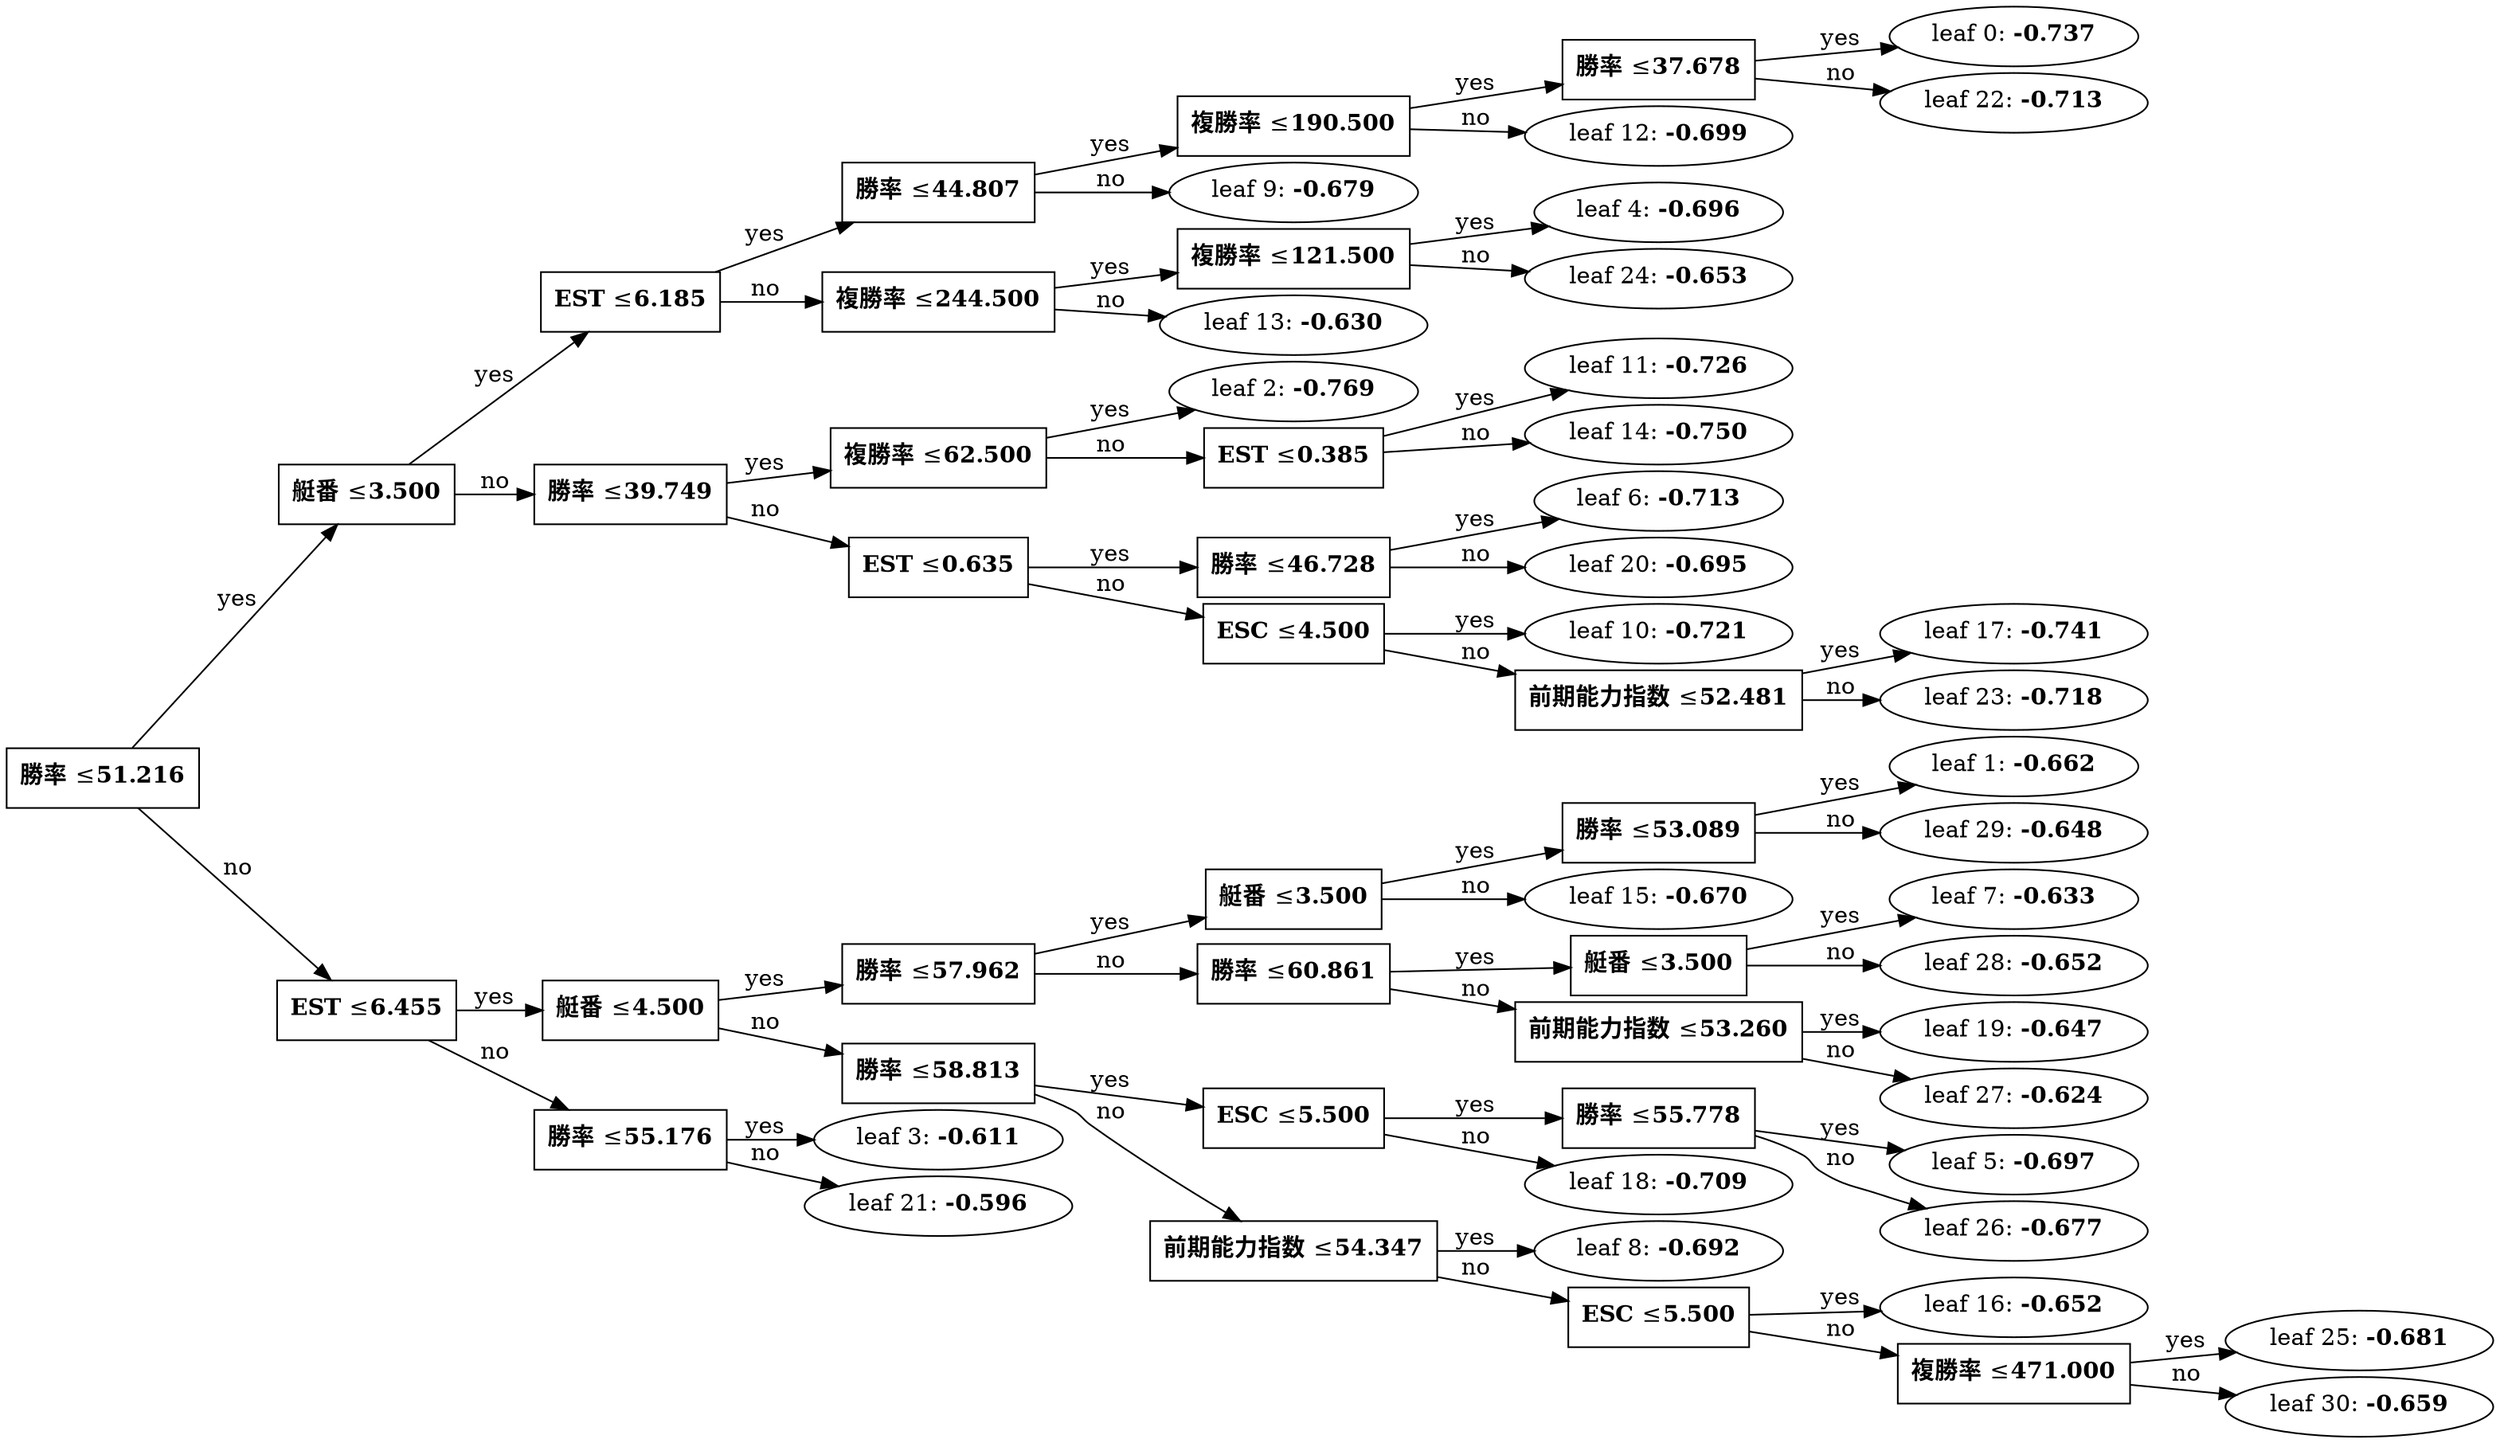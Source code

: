 digraph Tree {
	graph [nodesep=0.05 rankdir=LR ranksep=0.3]
	leaf0 [label=<leaf 0: <B>-0.737</B>> color=black fillcolor=white penwidth=1 shape=ellipse style=""]
	split21 -> leaf0 [label=yes color=black penwidth=1]
	leaf22 [label=<leaf 22: <B>-0.713</B>> color=black fillcolor=white penwidth=1 shape=ellipse style=""]
	split21 -> leaf22 [label=no color=black penwidth=1]
	split21 [label=<<B>勝率</B> &#8804;<B>37.678</B>> color=black fillcolor=white penwidth=1 shape=rectangle style=""]
	split11 -> split21 [label=yes color=black penwidth=1]
	leaf12 [label=<leaf 12: <B>-0.699</B>> color=black fillcolor=white penwidth=1 shape=ellipse style=""]
	split11 -> leaf12 [label=no color=black penwidth=1]
	split11 [label=<<B>複勝率</B> &#8804;<B>190.500</B>> color=black fillcolor=white penwidth=1 shape=rectangle style=""]
	split8 -> split11 [label=yes color=black penwidth=1]
	leaf9 [label=<leaf 9: <B>-0.679</B>> color=black fillcolor=white penwidth=1 shape=ellipse style=""]
	split8 -> leaf9 [label=no color=black penwidth=1]
	split8 [label=<<B>勝率</B> &#8804;<B>44.807</B>> color=black fillcolor=white penwidth=1 shape=rectangle style=""]
	split3 -> split8 [label=yes color=black penwidth=1]
	leaf4 [label=<leaf 4: <B>-0.696</B>> color=black fillcolor=white penwidth=1 shape=ellipse style=""]
	split23 -> leaf4 [label=yes color=black penwidth=1]
	leaf24 [label=<leaf 24: <B>-0.653</B>> color=black fillcolor=white penwidth=1 shape=ellipse style=""]
	split23 -> leaf24 [label=no color=black penwidth=1]
	split23 [label=<<B>複勝率</B> &#8804;<B>121.500</B>> color=black fillcolor=white penwidth=1 shape=rectangle style=""]
	split12 -> split23 [label=yes color=black penwidth=1]
	leaf13 [label=<leaf 13: <B>-0.630</B>> color=black fillcolor=white penwidth=1 shape=ellipse style=""]
	split12 -> leaf13 [label=no color=black penwidth=1]
	split12 [label=<<B>複勝率</B> &#8804;<B>244.500</B>> color=black fillcolor=white penwidth=1 shape=rectangle style=""]
	split3 -> split12 [label=no color=black penwidth=1]
	split3 [label=<<B>EST</B> &#8804;<B>6.185</B>> color=black fillcolor=white penwidth=1 shape=rectangle style=""]
	split1 -> split3 [label=yes color=black penwidth=1]
	leaf2 [label=<leaf 2: <B>-0.769</B>> color=black fillcolor=white penwidth=1 shape=ellipse style=""]
	split10 -> leaf2 [label=yes color=black penwidth=1]
	leaf11 [label=<leaf 11: <B>-0.726</B>> color=black fillcolor=white penwidth=1 shape=ellipse style=""]
	split13 -> leaf11 [label=yes color=black penwidth=1]
	leaf14 [label=<leaf 14: <B>-0.750</B>> color=black fillcolor=white penwidth=1 shape=ellipse style=""]
	split13 -> leaf14 [label=no color=black penwidth=1]
	split13 [label=<<B>EST</B> &#8804;<B>0.385</B>> color=black fillcolor=white penwidth=1 shape=rectangle style=""]
	split10 -> split13 [label=no color=black penwidth=1]
	split10 [label=<<B>複勝率</B> &#8804;<B>62.500</B>> color=black fillcolor=white penwidth=1 shape=rectangle style=""]
	split5 -> split10 [label=yes color=black penwidth=1]
	leaf6 [label=<leaf 6: <B>-0.713</B>> color=black fillcolor=white penwidth=1 shape=ellipse style=""]
	split19 -> leaf6 [label=yes color=black penwidth=1]
	leaf20 [label=<leaf 20: <B>-0.695</B>> color=black fillcolor=white penwidth=1 shape=ellipse style=""]
	split19 -> leaf20 [label=no color=black penwidth=1]
	split19 [label=<<B>勝率</B> &#8804;<B>46.728</B>> color=black fillcolor=white penwidth=1 shape=rectangle style=""]
	split9 -> split19 [label=yes color=black penwidth=1]
	leaf10 [label=<leaf 10: <B>-0.721</B>> color=black fillcolor=white penwidth=1 shape=ellipse style=""]
	split16 -> leaf10 [label=yes color=black penwidth=1]
	leaf17 [label=<leaf 17: <B>-0.741</B>> color=black fillcolor=white penwidth=1 shape=ellipse style=""]
	split22 -> leaf17 [label=yes color=black penwidth=1]
	leaf23 [label=<leaf 23: <B>-0.718</B>> color=black fillcolor=white penwidth=1 shape=ellipse style=""]
	split22 -> leaf23 [label=no color=black penwidth=1]
	split22 [label=<<B>前期能力指数</B> &#8804;<B>52.481</B>> color=black fillcolor=white penwidth=1 shape=rectangle style=""]
	split16 -> split22 [label=no color=black penwidth=1]
	split16 [label=<<B>ESC</B> &#8804;<B>4.500</B>> color=black fillcolor=white penwidth=1 shape=rectangle style=""]
	split9 -> split16 [label=no color=black penwidth=1]
	split9 [label=<<B>EST</B> &#8804;<B>0.635</B>> color=black fillcolor=white penwidth=1 shape=rectangle style=""]
	split5 -> split9 [label=no color=black penwidth=1]
	split5 [label=<<B>勝率</B> &#8804;<B>39.749</B>> color=black fillcolor=white penwidth=1 shape=rectangle style=""]
	split1 -> split5 [label=no color=black penwidth=1]
	split1 [label=<<B>艇番</B> &#8804;<B>3.500</B>> color=black fillcolor=white penwidth=1 shape=rectangle style=""]
	split0 -> split1 [label=yes color=black penwidth=1]
	leaf1 [label=<leaf 1: <B>-0.662</B>> color=black fillcolor=white penwidth=1 shape=ellipse style=""]
	split28 -> leaf1 [label=yes color=black penwidth=1]
	leaf29 [label=<leaf 29: <B>-0.648</B>> color=black fillcolor=white penwidth=1 shape=ellipse style=""]
	split28 -> leaf29 [label=no color=black penwidth=1]
	split28 [label=<<B>勝率</B> &#8804;<B>53.089</B>> color=black fillcolor=white penwidth=1 shape=rectangle style=""]
	split14 -> split28 [label=yes color=black penwidth=1]
	leaf15 [label=<leaf 15: <B>-0.670</B>> color=black fillcolor=white penwidth=1 shape=ellipse style=""]
	split14 -> leaf15 [label=no color=black penwidth=1]
	split14 [label=<<B>艇番</B> &#8804;<B>3.500</B>> color=black fillcolor=white penwidth=1 shape=rectangle style=""]
	split6 -> split14 [label=yes color=black penwidth=1]
	leaf7 [label=<leaf 7: <B>-0.633</B>> color=black fillcolor=white penwidth=1 shape=ellipse style=""]
	split27 -> leaf7 [label=yes color=black penwidth=1]
	leaf28 [label=<leaf 28: <B>-0.652</B>> color=black fillcolor=white penwidth=1 shape=ellipse style=""]
	split27 -> leaf28 [label=no color=black penwidth=1]
	split27 [label=<<B>艇番</B> &#8804;<B>3.500</B>> color=black fillcolor=white penwidth=1 shape=rectangle style=""]
	split18 -> split27 [label=yes color=black penwidth=1]
	leaf19 [label=<leaf 19: <B>-0.647</B>> color=black fillcolor=white penwidth=1 shape=ellipse style=""]
	split26 -> leaf19 [label=yes color=black penwidth=1]
	leaf27 [label=<leaf 27: <B>-0.624</B>> color=black fillcolor=white penwidth=1 shape=ellipse style=""]
	split26 -> leaf27 [label=no color=black penwidth=1]
	split26 [label=<<B>前期能力指数</B> &#8804;<B>53.260</B>> color=black fillcolor=white penwidth=1 shape=rectangle style=""]
	split18 -> split26 [label=no color=black penwidth=1]
	split18 [label=<<B>勝率</B> &#8804;<B>60.861</B>> color=black fillcolor=white penwidth=1 shape=rectangle style=""]
	split6 -> split18 [label=no color=black penwidth=1]
	split6 [label=<<B>勝率</B> &#8804;<B>57.962</B>> color=black fillcolor=white penwidth=1 shape=rectangle style=""]
	split4 -> split6 [label=yes color=black penwidth=1]
	leaf5 [label=<leaf 5: <B>-0.697</B>> color=black fillcolor=white penwidth=1 shape=ellipse style=""]
	split25 -> leaf5 [label=yes color=black penwidth=1]
	leaf26 [label=<leaf 26: <B>-0.677</B>> color=black fillcolor=white penwidth=1 shape=ellipse style=""]
	split25 -> leaf26 [label=no color=black penwidth=1]
	split25 [label=<<B>勝率</B> &#8804;<B>55.778</B>> color=black fillcolor=white penwidth=1 shape=rectangle style=""]
	split17 -> split25 [label=yes color=black penwidth=1]
	leaf18 [label=<leaf 18: <B>-0.709</B>> color=black fillcolor=white penwidth=1 shape=ellipse style=""]
	split17 -> leaf18 [label=no color=black penwidth=1]
	split17 [label=<<B>ESC</B> &#8804;<B>5.500</B>> color=black fillcolor=white penwidth=1 shape=rectangle style=""]
	split7 -> split17 [label=yes color=black penwidth=1]
	leaf8 [label=<leaf 8: <B>-0.692</B>> color=black fillcolor=white penwidth=1 shape=ellipse style=""]
	split15 -> leaf8 [label=yes color=black penwidth=1]
	leaf16 [label=<leaf 16: <B>-0.652</B>> color=black fillcolor=white penwidth=1 shape=ellipse style=""]
	split24 -> leaf16 [label=yes color=black penwidth=1]
	leaf25 [label=<leaf 25: <B>-0.681</B>> color=black fillcolor=white penwidth=1 shape=ellipse style=""]
	split29 -> leaf25 [label=yes color=black penwidth=1]
	leaf30 [label=<leaf 30: <B>-0.659</B>> color=black fillcolor=white penwidth=1 shape=ellipse style=""]
	split29 -> leaf30 [label=no color=black penwidth=1]
	split29 [label=<<B>複勝率</B> &#8804;<B>471.000</B>> color=black fillcolor=white penwidth=1 shape=rectangle style=""]
	split24 -> split29 [label=no color=black penwidth=1]
	split24 [label=<<B>ESC</B> &#8804;<B>5.500</B>> color=black fillcolor=white penwidth=1 shape=rectangle style=""]
	split15 -> split24 [label=no color=black penwidth=1]
	split15 [label=<<B>前期能力指数</B> &#8804;<B>54.347</B>> color=black fillcolor=white penwidth=1 shape=rectangle style=""]
	split7 -> split15 [label=no color=black penwidth=1]
	split7 [label=<<B>勝率</B> &#8804;<B>58.813</B>> color=black fillcolor=white penwidth=1 shape=rectangle style=""]
	split4 -> split7 [label=no color=black penwidth=1]
	split4 [label=<<B>艇番</B> &#8804;<B>4.500</B>> color=black fillcolor=white penwidth=1 shape=rectangle style=""]
	split2 -> split4 [label=yes color=black penwidth=1]
	leaf3 [label=<leaf 3: <B>-0.611</B>> color=black fillcolor=white penwidth=1 shape=ellipse style=""]
	split20 -> leaf3 [label=yes color=black penwidth=1]
	leaf21 [label=<leaf 21: <B>-0.596</B>> color=black fillcolor=white penwidth=1 shape=ellipse style=""]
	split20 -> leaf21 [label=no color=black penwidth=1]
	split20 [label=<<B>勝率</B> &#8804;<B>55.176</B>> color=black fillcolor=white penwidth=1 shape=rectangle style=""]
	split2 -> split20 [label=no color=black penwidth=1]
	split2 [label=<<B>EST</B> &#8804;<B>6.455</B>> color=black fillcolor=white penwidth=1 shape=rectangle style=""]
	split0 -> split2 [label=no color=black penwidth=1]
	split0 [label=<<B>勝率</B> &#8804;<B>51.216</B>> color=black fillcolor=white penwidth=1 shape=rectangle style=""]
}
